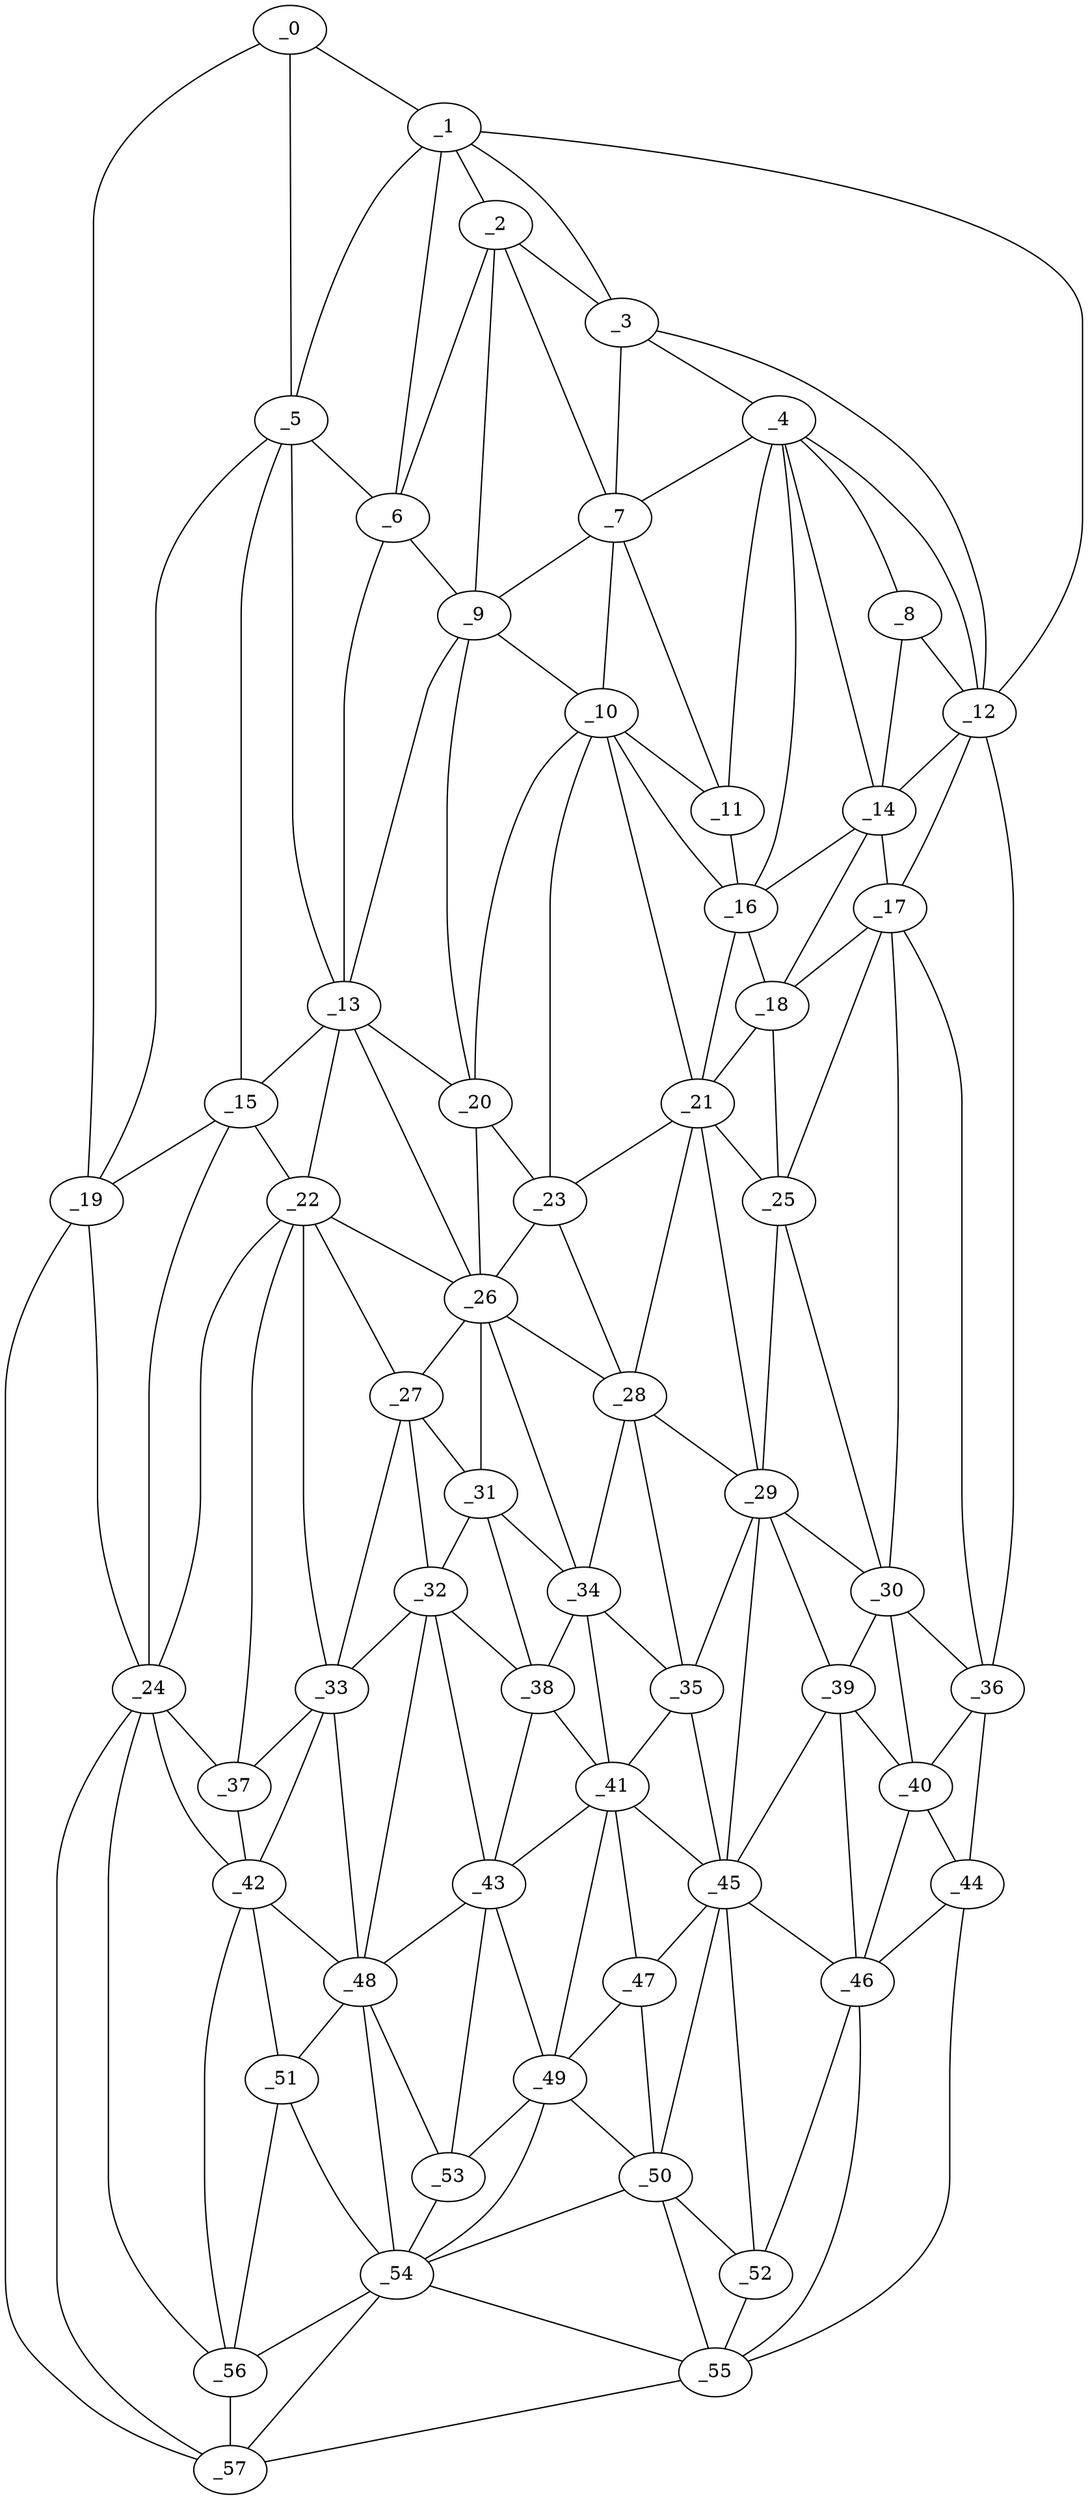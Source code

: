 graph "obj16__220.gxl" {
	_0	 [x=25,
		y=16];
	_1	 [x=27,
		y=63];
	_0 -- _1	 [valence=1];
	_5	 [x=44,
		y=38];
	_0 -- _5	 [valence=1];
	_19	 [x=66,
		y=5];
	_0 -- _19	 [valence=1];
	_2	 [x=37,
		y=67];
	_1 -- _2	 [valence=2];
	_3	 [x=39,
		y=90];
	_1 -- _3	 [valence=2];
	_1 -- _5	 [valence=2];
	_6	 [x=44,
		y=57];
	_1 -- _6	 [valence=2];
	_12	 [x=52,
		y=120];
	_1 -- _12	 [valence=1];
	_2 -- _3	 [valence=2];
	_2 -- _6	 [valence=1];
	_7	 [x=44,
		y=87];
	_2 -- _7	 [valence=2];
	_9	 [x=48,
		y=67];
	_2 -- _9	 [valence=2];
	_4	 [x=43,
		y=99];
	_3 -- _4	 [valence=2];
	_3 -- _7	 [valence=1];
	_3 -- _12	 [valence=2];
	_4 -- _7	 [valence=2];
	_8	 [x=47,
		y=108];
	_4 -- _8	 [valence=2];
	_11	 [x=52,
		y=91];
	_4 -- _11	 [valence=2];
	_4 -- _12	 [valence=2];
	_14	 [x=53,
		y=107];
	_4 -- _14	 [valence=2];
	_16	 [x=56,
		y=94];
	_4 -- _16	 [valence=1];
	_5 -- _6	 [valence=2];
	_13	 [x=53,
		y=57];
	_5 -- _13	 [valence=2];
	_15	 [x=55,
		y=38];
	_5 -- _15	 [valence=2];
	_5 -- _19	 [valence=1];
	_6 -- _9	 [valence=2];
	_6 -- _13	 [valence=2];
	_7 -- _9	 [valence=1];
	_10	 [x=51,
		y=83];
	_7 -- _10	 [valence=2];
	_7 -- _11	 [valence=2];
	_8 -- _12	 [valence=2];
	_8 -- _14	 [valence=1];
	_9 -- _10	 [valence=2];
	_9 -- _13	 [valence=1];
	_20	 [x=68,
		y=71];
	_9 -- _20	 [valence=2];
	_10 -- _11	 [valence=2];
	_10 -- _16	 [valence=1];
	_10 -- _20	 [valence=1];
	_21	 [x=68,
		y=92];
	_10 -- _21	 [valence=1];
	_23	 [x=70,
		y=75];
	_10 -- _23	 [valence=2];
	_11 -- _16	 [valence=2];
	_12 -- _14	 [valence=2];
	_17	 [x=60,
		y=111];
	_12 -- _17	 [valence=1];
	_36	 [x=91,
		y=122];
	_12 -- _36	 [valence=1];
	_13 -- _15	 [valence=2];
	_13 -- _20	 [valence=1];
	_22	 [x=70,
		y=43];
	_13 -- _22	 [valence=1];
	_26	 [x=73,
		y=62];
	_13 -- _26	 [valence=2];
	_14 -- _16	 [valence=2];
	_14 -- _17	 [valence=1];
	_18	 [x=63,
		y=96];
	_14 -- _18	 [valence=2];
	_15 -- _19	 [valence=2];
	_15 -- _22	 [valence=2];
	_24	 [x=71,
		y=8];
	_15 -- _24	 [valence=1];
	_16 -- _18	 [valence=2];
	_16 -- _21	 [valence=2];
	_17 -- _18	 [valence=2];
	_25	 [x=72,
		y=102];
	_17 -- _25	 [valence=2];
	_30	 [x=81,
		y=107];
	_17 -- _30	 [valence=2];
	_17 -- _36	 [valence=2];
	_18 -- _21	 [valence=2];
	_18 -- _25	 [valence=1];
	_19 -- _24	 [valence=1];
	_57	 [x=119,
		y=18];
	_19 -- _57	 [valence=1];
	_20 -- _23	 [valence=1];
	_20 -- _26	 [valence=2];
	_21 -- _23	 [valence=2];
	_21 -- _25	 [valence=1];
	_28	 [x=77,
		y=79];
	_21 -- _28	 [valence=1];
	_29	 [x=81,
		y=96];
	_21 -- _29	 [valence=2];
	_22 -- _24	 [valence=2];
	_22 -- _26	 [valence=2];
	_27	 [x=76,
		y=50];
	_22 -- _27	 [valence=1];
	_33	 [x=88,
		y=49];
	_22 -- _33	 [valence=1];
	_37	 [x=92,
		y=44];
	_22 -- _37	 [valence=2];
	_23 -- _26	 [valence=2];
	_23 -- _28	 [valence=2];
	_24 -- _37	 [valence=1];
	_42	 [x=97,
		y=43];
	_24 -- _42	 [valence=1];
	_56	 [x=117,
		y=26];
	_24 -- _56	 [valence=2];
	_24 -- _57	 [valence=1];
	_25 -- _29	 [valence=2];
	_25 -- _30	 [valence=1];
	_26 -- _27	 [valence=2];
	_26 -- _28	 [valence=1];
	_31	 [x=86,
		y=60];
	_26 -- _31	 [valence=2];
	_34	 [x=88,
		y=66];
	_26 -- _34	 [valence=1];
	_27 -- _31	 [valence=2];
	_32	 [x=87,
		y=53];
	_27 -- _32	 [valence=2];
	_27 -- _33	 [valence=2];
	_28 -- _29	 [valence=2];
	_28 -- _34	 [valence=2];
	_35	 [x=88,
		y=78];
	_28 -- _35	 [valence=2];
	_29 -- _30	 [valence=1];
	_29 -- _35	 [valence=2];
	_39	 [x=94,
		y=103];
	_29 -- _39	 [valence=2];
	_45	 [x=103,
		y=95];
	_29 -- _45	 [valence=2];
	_30 -- _36	 [valence=2];
	_30 -- _39	 [valence=2];
	_40	 [x=94,
		y=113];
	_30 -- _40	 [valence=2];
	_31 -- _32	 [valence=2];
	_31 -- _34	 [valence=1];
	_38	 [x=93,
		y=64];
	_31 -- _38	 [valence=2];
	_32 -- _33	 [valence=2];
	_32 -- _38	 [valence=1];
	_43	 [x=99,
		y=63];
	_32 -- _43	 [valence=1];
	_48	 [x=105,
		y=52];
	_32 -- _48	 [valence=2];
	_33 -- _37	 [valence=2];
	_33 -- _42	 [valence=2];
	_33 -- _48	 [valence=1];
	_34 -- _35	 [valence=1];
	_34 -- _38	 [valence=2];
	_41	 [x=95,
		y=76];
	_34 -- _41	 [valence=1];
	_35 -- _41	 [valence=2];
	_35 -- _45	 [valence=2];
	_36 -- _40	 [valence=2];
	_44	 [x=101,
		y=118];
	_36 -- _44	 [valence=1];
	_37 -- _42	 [valence=1];
	_38 -- _41	 [valence=2];
	_38 -- _43	 [valence=2];
	_39 -- _40	 [valence=2];
	_39 -- _45	 [valence=1];
	_46	 [x=103,
		y=106];
	_39 -- _46	 [valence=2];
	_40 -- _44	 [valence=1];
	_40 -- _46	 [valence=2];
	_41 -- _43	 [valence=2];
	_41 -- _45	 [valence=1];
	_47	 [x=104,
		y=79];
	_41 -- _47	 [valence=1];
	_49	 [x=106,
		y=66];
	_41 -- _49	 [valence=2];
	_42 -- _48	 [valence=2];
	_51	 [x=109,
		y=46];
	_42 -- _51	 [valence=2];
	_42 -- _56	 [valence=2];
	_43 -- _48	 [valence=2];
	_43 -- _49	 [valence=2];
	_53	 [x=110,
		y=60];
	_43 -- _53	 [valence=1];
	_44 -- _46	 [valence=1];
	_55	 [x=115,
		y=105];
	_44 -- _55	 [valence=1];
	_45 -- _46	 [valence=2];
	_45 -- _47	 [valence=2];
	_50	 [x=108,
		y=84];
	_45 -- _50	 [valence=2];
	_52	 [x=109,
		y=93];
	_45 -- _52	 [valence=2];
	_46 -- _52	 [valence=1];
	_46 -- _55	 [valence=2];
	_47 -- _49	 [valence=1];
	_47 -- _50	 [valence=2];
	_48 -- _51	 [valence=1];
	_48 -- _53	 [valence=1];
	_54	 [x=114,
		y=60];
	_48 -- _54	 [valence=2];
	_49 -- _50	 [valence=2];
	_49 -- _53	 [valence=2];
	_49 -- _54	 [valence=1];
	_50 -- _52	 [valence=2];
	_50 -- _54	 [valence=2];
	_50 -- _55	 [valence=2];
	_51 -- _54	 [valence=2];
	_51 -- _56	 [valence=1];
	_52 -- _55	 [valence=1];
	_53 -- _54	 [valence=2];
	_54 -- _55	 [valence=2];
	_54 -- _56	 [valence=2];
	_54 -- _57	 [valence=1];
	_55 -- _57	 [valence=1];
	_56 -- _57	 [valence=2];
}
